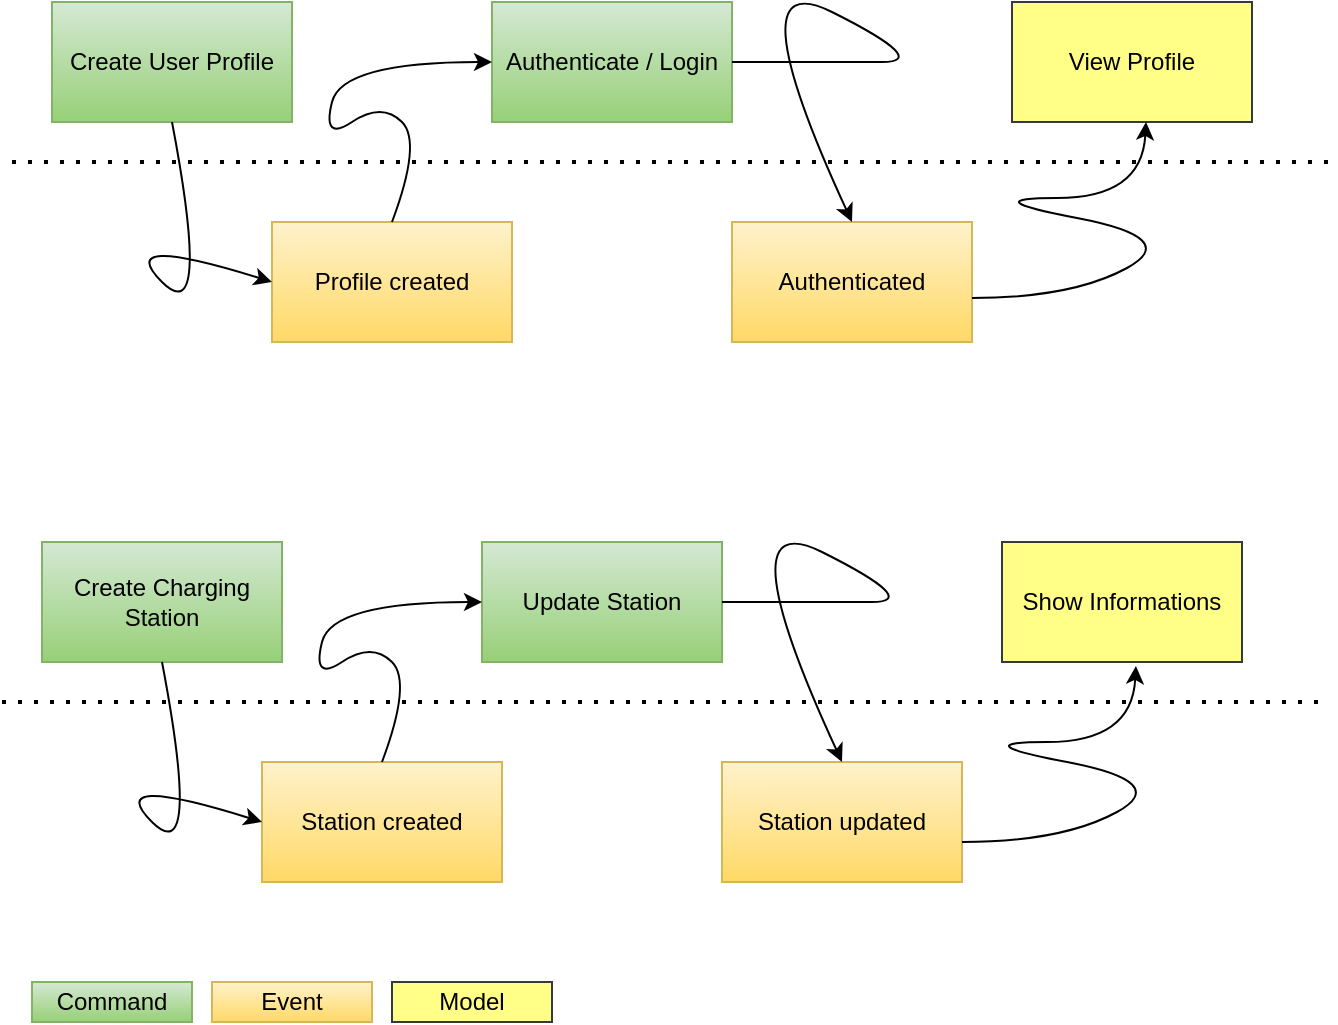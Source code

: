 <mxfile version="25.0.2">
  <diagram name="Page-1" id="AfYcJtWlXy8dRmSf9l-a">
    <mxGraphModel dx="1434" dy="835" grid="1" gridSize="10" guides="1" tooltips="1" connect="1" arrows="1" fold="1" page="1" pageScale="1" pageWidth="850" pageHeight="1100" math="0" shadow="0">
      <root>
        <mxCell id="0" />
        <mxCell id="1" parent="0" />
        <mxCell id="mWYKuQdt0qs_kDjd3gbb-2" value="Create User Profile" style="rounded=0;whiteSpace=wrap;html=1;fillColor=#d5e8d4;strokeColor=#82b366;gradientColor=#97d077;" vertex="1" parent="1">
          <mxGeometry x="120" y="120" width="120" height="60" as="geometry" />
        </mxCell>
        <mxCell id="mWYKuQdt0qs_kDjd3gbb-3" value="Profile created" style="rounded=0;whiteSpace=wrap;html=1;fillColor=#fff2cc;strokeColor=#d6b656;gradientColor=#ffd966;" vertex="1" parent="1">
          <mxGeometry x="230" y="230" width="120" height="60" as="geometry" />
        </mxCell>
        <mxCell id="mWYKuQdt0qs_kDjd3gbb-4" value="" style="endArrow=none;dashed=1;html=1;dashPattern=1 3;strokeWidth=2;rounded=0;exitX=0;exitY=0.5;exitDx=0;exitDy=0;entryX=1;entryY=0.5;entryDx=0;entryDy=0;" edge="1" parent="1">
          <mxGeometry width="50" height="50" relative="1" as="geometry">
            <mxPoint x="100" y="200" as="sourcePoint" />
            <mxPoint x="760" y="200" as="targetPoint" />
          </mxGeometry>
        </mxCell>
        <mxCell id="mWYKuQdt0qs_kDjd3gbb-5" value="Authenticate / Login" style="rounded=0;whiteSpace=wrap;html=1;fillColor=#d5e8d4;strokeColor=#82b366;gradientColor=#97d077;" vertex="1" parent="1">
          <mxGeometry x="340" y="120" width="120" height="60" as="geometry" />
        </mxCell>
        <mxCell id="mWYKuQdt0qs_kDjd3gbb-6" value="Authenticated" style="rounded=0;whiteSpace=wrap;html=1;fillColor=#fff2cc;strokeColor=#d6b656;gradientColor=#ffd966;" vertex="1" parent="1">
          <mxGeometry x="460" y="230" width="120" height="60" as="geometry" />
        </mxCell>
        <mxCell id="mWYKuQdt0qs_kDjd3gbb-7" value="View Profile" style="rounded=0;whiteSpace=wrap;html=1;fillColor=#ffff88;strokeColor=#36393d;" vertex="1" parent="1">
          <mxGeometry x="600" y="120" width="120" height="60" as="geometry" />
        </mxCell>
        <mxCell id="mWYKuQdt0qs_kDjd3gbb-9" value="Create Charging Station" style="rounded=0;whiteSpace=wrap;html=1;fillColor=#d5e8d4;gradientColor=#97d077;strokeColor=#82b366;" vertex="1" parent="1">
          <mxGeometry x="115" y="390" width="120" height="60" as="geometry" />
        </mxCell>
        <mxCell id="mWYKuQdt0qs_kDjd3gbb-10" value="Station created" style="rounded=0;whiteSpace=wrap;html=1;fillColor=#fff2cc;gradientColor=#ffd966;strokeColor=#d6b656;" vertex="1" parent="1">
          <mxGeometry x="225" y="500" width="120" height="60" as="geometry" />
        </mxCell>
        <mxCell id="mWYKuQdt0qs_kDjd3gbb-11" value="" style="endArrow=none;dashed=1;html=1;dashPattern=1 3;strokeWidth=2;rounded=0;exitX=0;exitY=0.5;exitDx=0;exitDy=0;entryX=1;entryY=0.5;entryDx=0;entryDy=0;" edge="1" parent="1">
          <mxGeometry width="50" height="50" relative="1" as="geometry">
            <mxPoint x="95" y="470" as="sourcePoint" />
            <mxPoint x="755" y="470" as="targetPoint" />
          </mxGeometry>
        </mxCell>
        <mxCell id="mWYKuQdt0qs_kDjd3gbb-12" value="Update Station" style="rounded=0;whiteSpace=wrap;html=1;fillColor=#d5e8d4;gradientColor=#97d077;strokeColor=#82b366;" vertex="1" parent="1">
          <mxGeometry x="335" y="390" width="120" height="60" as="geometry" />
        </mxCell>
        <mxCell id="mWYKuQdt0qs_kDjd3gbb-13" value="Station updated" style="rounded=0;whiteSpace=wrap;html=1;fillColor=#fff2cc;gradientColor=#ffd966;strokeColor=#d6b656;" vertex="1" parent="1">
          <mxGeometry x="455" y="500" width="120" height="60" as="geometry" />
        </mxCell>
        <mxCell id="mWYKuQdt0qs_kDjd3gbb-14" value="Show Informations" style="rounded=0;whiteSpace=wrap;html=1;fillColor=#ffff88;strokeColor=#36393d;" vertex="1" parent="1">
          <mxGeometry x="595" y="390" width="120" height="60" as="geometry" />
        </mxCell>
        <mxCell id="mWYKuQdt0qs_kDjd3gbb-15" value="" style="curved=1;endArrow=classic;html=1;rounded=0;exitX=0.5;exitY=1;exitDx=0;exitDy=0;entryX=0;entryY=0.5;entryDx=0;entryDy=0;" edge="1" parent="1" source="mWYKuQdt0qs_kDjd3gbb-2" target="mWYKuQdt0qs_kDjd3gbb-3">
          <mxGeometry width="50" height="50" relative="1" as="geometry">
            <mxPoint x="150" y="285" as="sourcePoint" />
            <mxPoint x="200" y="235" as="targetPoint" />
            <Array as="points">
              <mxPoint x="200" y="285" />
              <mxPoint x="150" y="235" />
            </Array>
          </mxGeometry>
        </mxCell>
        <mxCell id="mWYKuQdt0qs_kDjd3gbb-16" value="" style="curved=1;endArrow=classic;html=1;rounded=0;exitX=0.5;exitY=1;exitDx=0;exitDy=0;entryX=0;entryY=0.5;entryDx=0;entryDy=0;" edge="1" parent="1">
          <mxGeometry width="50" height="50" relative="1" as="geometry">
            <mxPoint x="175" y="450" as="sourcePoint" />
            <mxPoint x="225" y="530" as="targetPoint" />
            <Array as="points">
              <mxPoint x="195" y="555" />
              <mxPoint x="145" y="505" />
            </Array>
          </mxGeometry>
        </mxCell>
        <mxCell id="mWYKuQdt0qs_kDjd3gbb-17" value="" style="curved=1;endArrow=classic;html=1;rounded=0;exitX=0.5;exitY=0;exitDx=0;exitDy=0;entryX=0;entryY=0.5;entryDx=0;entryDy=0;" edge="1" parent="1" source="mWYKuQdt0qs_kDjd3gbb-10" target="mWYKuQdt0qs_kDjd3gbb-12">
          <mxGeometry width="50" height="50" relative="1" as="geometry">
            <mxPoint x="395" y="700" as="sourcePoint" />
            <mxPoint x="260" y="430" as="targetPoint" />
            <Array as="points">
              <mxPoint x="300" y="460" />
              <mxPoint x="280" y="440" />
              <mxPoint x="250" y="460" />
              <mxPoint x="260" y="420" />
            </Array>
          </mxGeometry>
        </mxCell>
        <mxCell id="mWYKuQdt0qs_kDjd3gbb-18" value="" style="curved=1;endArrow=classic;html=1;rounded=0;exitX=0.5;exitY=0;exitDx=0;exitDy=0;entryX=0;entryY=0.5;entryDx=0;entryDy=0;" edge="1" parent="1">
          <mxGeometry width="50" height="50" relative="1" as="geometry">
            <mxPoint x="290" y="230" as="sourcePoint" />
            <mxPoint x="340" y="150" as="targetPoint" />
            <Array as="points">
              <mxPoint x="305" y="190" />
              <mxPoint x="285" y="170" />
              <mxPoint x="255" y="190" />
              <mxPoint x="265" y="150" />
            </Array>
          </mxGeometry>
        </mxCell>
        <mxCell id="mWYKuQdt0qs_kDjd3gbb-19" value="" style="curved=1;endArrow=classic;html=1;rounded=0;entryX=0.5;entryY=0;entryDx=0;entryDy=0;" edge="1" parent="1" target="mWYKuQdt0qs_kDjd3gbb-6">
          <mxGeometry width="50" height="50" relative="1" as="geometry">
            <mxPoint x="460" y="150" as="sourcePoint" />
            <mxPoint x="510" y="100" as="targetPoint" />
            <Array as="points">
              <mxPoint x="510" y="150" />
              <mxPoint x="560" y="150" />
              <mxPoint x="460" y="100" />
            </Array>
          </mxGeometry>
        </mxCell>
        <mxCell id="mWYKuQdt0qs_kDjd3gbb-20" value="" style="curved=1;endArrow=classic;html=1;rounded=0;entryX=0.5;entryY=0;entryDx=0;entryDy=0;" edge="1" parent="1">
          <mxGeometry width="50" height="50" relative="1" as="geometry">
            <mxPoint x="455" y="420" as="sourcePoint" />
            <mxPoint x="515" y="500" as="targetPoint" />
            <Array as="points">
              <mxPoint x="505" y="420" />
              <mxPoint x="555" y="420" />
              <mxPoint x="455" y="370" />
            </Array>
          </mxGeometry>
        </mxCell>
        <mxCell id="mWYKuQdt0qs_kDjd3gbb-21" value="" style="curved=1;endArrow=classic;html=1;rounded=0;entryX=0.558;entryY=1.033;entryDx=0;entryDy=0;entryPerimeter=0;" edge="1" parent="1" target="mWYKuQdt0qs_kDjd3gbb-14">
          <mxGeometry width="50" height="50" relative="1" as="geometry">
            <mxPoint x="575" y="540" as="sourcePoint" />
            <mxPoint x="660" y="500" as="targetPoint" />
            <Array as="points">
              <mxPoint x="625" y="540" />
              <mxPoint x="680" y="510" />
              <mxPoint x="575" y="490" />
              <mxPoint x="660" y="490" />
            </Array>
          </mxGeometry>
        </mxCell>
        <mxCell id="mWYKuQdt0qs_kDjd3gbb-22" value="" style="curved=1;endArrow=classic;html=1;rounded=0;entryX=0.558;entryY=1.033;entryDx=0;entryDy=0;entryPerimeter=0;" edge="1" parent="1">
          <mxGeometry width="50" height="50" relative="1" as="geometry">
            <mxPoint x="580" y="268" as="sourcePoint" />
            <mxPoint x="667" y="180" as="targetPoint" />
            <Array as="points">
              <mxPoint x="630" y="268" />
              <mxPoint x="685" y="238" />
              <mxPoint x="580" y="218" />
              <mxPoint x="665" y="218" />
            </Array>
          </mxGeometry>
        </mxCell>
        <mxCell id="mWYKuQdt0qs_kDjd3gbb-23" value="Command" style="rounded=0;whiteSpace=wrap;html=1;fillColor=#d5e8d4;gradientColor=#97d077;strokeColor=#82b366;" vertex="1" parent="1">
          <mxGeometry x="110" y="610" width="80" height="20" as="geometry" />
        </mxCell>
        <mxCell id="mWYKuQdt0qs_kDjd3gbb-24" value="Event" style="rounded=0;whiteSpace=wrap;html=1;fillColor=#fff2cc;gradientColor=#ffd966;strokeColor=#d6b656;" vertex="1" parent="1">
          <mxGeometry x="200" y="610" width="80" height="20" as="geometry" />
        </mxCell>
        <mxCell id="mWYKuQdt0qs_kDjd3gbb-25" value="Model" style="rounded=0;whiteSpace=wrap;html=1;fillColor=#ffff88;strokeColor=#36393d;" vertex="1" parent="1">
          <mxGeometry x="290" y="610" width="80" height="20" as="geometry" />
        </mxCell>
      </root>
    </mxGraphModel>
  </diagram>
</mxfile>
